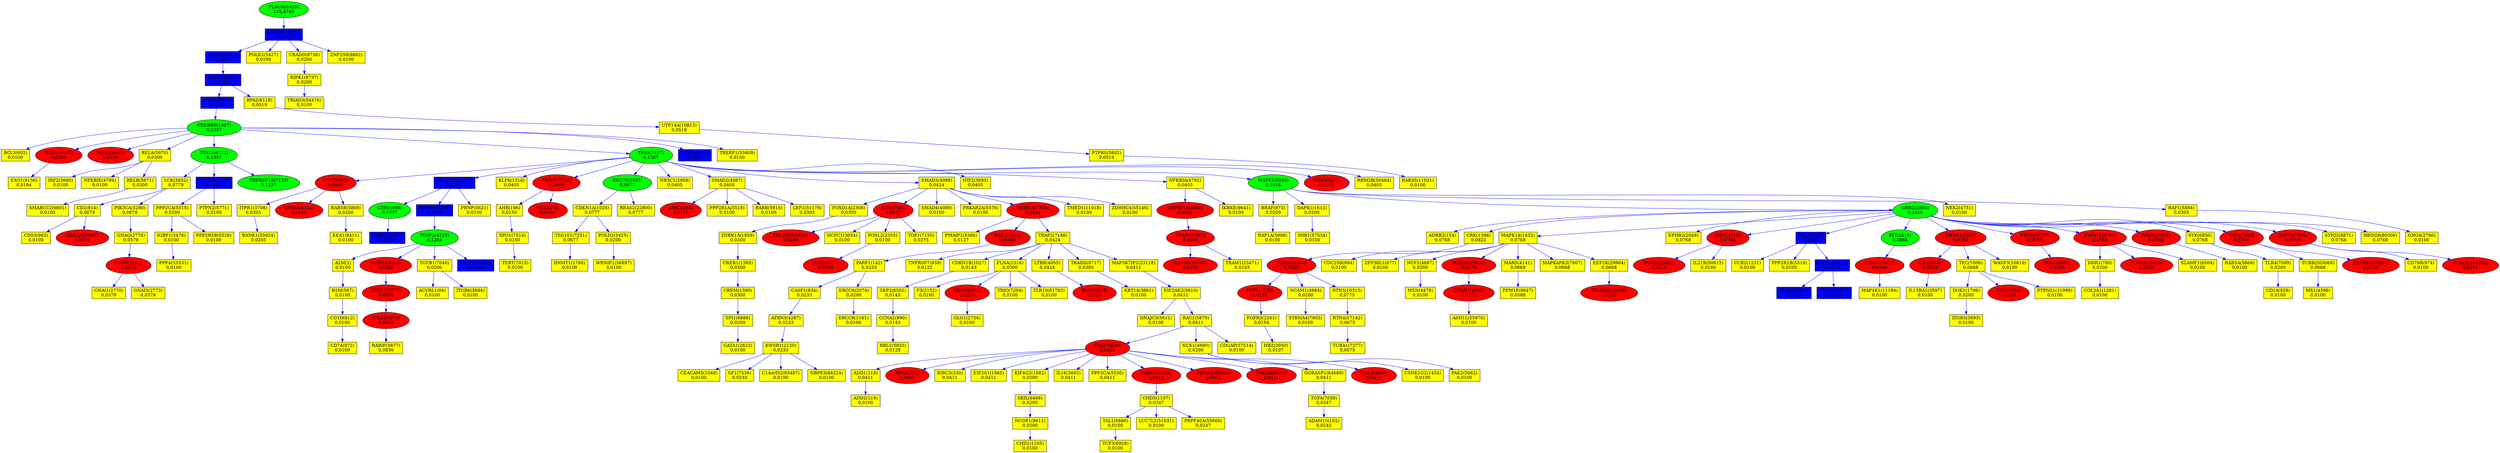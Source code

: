 digraph tmp_ans0 {
N_0 [shape = box, style = filled, fillcolor = yellow, label = "ADD1(118)\n0,0411"];
N_1 [shape = box, style = filled, fillcolor = yellow, label = "ADD2(119)\n0,0100"];
N_2 [shape = box, style = filled, fillcolor = yellow, label = "PARP1(142)\n0,0233"];
N_3 [shape = box, style = filled, fillcolor = yellow, label = "ADRB2(154)\n0,0768"];
N_4 [shape = box, style = filled, fillcolor = yellow, label = "AHR(196)\n0,0150"];
N_5 [shape = box, style = filled, fillcolor = yellow, label = "A2M(2)\n0,0100"];
N_6 [shape = box, style = filled, fillcolor = yellow, label = "ACVRL1(94)\n0,0100"];
N_7 [shape = ellipse, style = filled, fillcolor = red, label = "BIRC5(332)\n0,0411"];
N_8 [shape = box, style = filled, fillcolor = yellow, label = "ADAM10(102)\n0,0243"];
N_9 [shape = box, style = filled, fillcolor = yellow, label = "B2M(567)\n0,0100"];
N_10 [shape = box, style = filled, fillcolor = yellow, label = "BRAF(673)\n0,0200"];
N_11 [shape = box, style = filled, fillcolor = yellow, label = "DDR1(780)\n0,0200"];
N_12 [shape = box, style = filled, fillcolor = yellow, label = "CASP1(834)\n0,0233"];
N_13 [shape = ellipse, style = filled, fillcolor = red, label = "CASP3(836)\n0,0411"];
N_14 [shape = box, style = filled, fillcolor = yellow, label = "BIRC3(330)\n0,0411"];
N_15 [shape = ellipse, style = filled, fillcolor = red, label = "BIRC2(329)\n0,0424"];
N_16 [shape = box, style = filled, fillcolor = yellow, label = "CD2(914)\n0,0679"];
N_17 [shape = box, style = filled, fillcolor = yellow, label = "TNFRSF7(939)\n0,0122"];
N_18 [shape = box, style = filled, fillcolor = yellow, label = "CD74(972)\n0,0100"];
N_19 [shape = box, style = filled, fillcolor = yellow, label = "CD1D(912)\n0,0100"];
N_20 [shape = box, style = filled, fillcolor = yellow, label = "CCNA2(890)\n0,0143"];
N_21 [shape = ellipse, style = filled, fillcolor = red, label = "CDC2(983)\n0,0405"];
N_22 [shape = ellipse, style = filled, fillcolor = green, label = "CDH1(999)\n0,1337"];
N_23 [shape = box, style = filled, fillcolor = yellow, label = "CDKN1A(1026)\n0,0777"];
N_24 [shape = box, style = filled, fillcolor = yellow, label = "CHD3(1107)\n0,0347"];
N_25 [shape = box, style = filled, fillcolor = yellow, label = "CDC25B(994)\n0,0100"];
N_26 [shape = box, style = filled, fillcolor = yellow, label = "CDKN1B(1027)\n0,0143"];
N_27 [shape = box, style = filled, fillcolor = yellow, label = "CCR2(1231)\n0,0100"];
N_28 [shape = box, style = filled, fillcolor = yellow, label = "BCL3(602)\n0,0100"];
N_29 [shape = box, style = filled, fillcolor = yellow, label = "CREB1(1385)\n0,0300"];
N_30 [shape = ellipse, style = filled, fillcolor = green, label = "CREBBP(1387)\n0,1337"];
N_31 [shape = box, style = filled, fillcolor = blue, label = "CAMK4(814)\n0,1337"];
N_32 [shape = box, style = filled, fillcolor = yellow, label = "CREM(1390)\n0,0300"];
N_33 [shape = box, style = filled, fillcolor = yellow, label = "CRK(1398)\n0,0822"];
N_34 [shape = box, style = filled, fillcolor = yellow, label = "ZFP36L1(677)\n0,0100"];
N_35 [shape = box, style = filled, fillcolor = blue, label = "CSNK2A1(1457)\n0,1337"];
N_36 [shape = box, style = filled, fillcolor = yellow, label = "MAPK14(1432)\n0,0768"];
N_37 [shape = box, style = filled, fillcolor = yellow, label = "CD14(929)\n0,0100"];
N_38 [shape = box, style = filled, fillcolor = yellow, label = "DAPK1(1612)\n0,0200"];
N_39 [shape = box, style = filled, fillcolor = yellow, label = "ERCC8(1161)\n0,0100"];
N_40 [shape = box, style = filled, fillcolor = yellow, label = "DNMT1(1786)\n0,0100"];
N_41 [shape = ellipse, style = filled, fillcolor = red, label = "TSC22D3(1831)\n0,0299"];
N_42 [shape = box, style = filled, fillcolor = blue, label = "EEF1A1(1915)\n0,1337"];
N_43 [shape = box, style = filled, fillcolor = yellow, label = "KLF6(1316)\n0,0405"];
N_44 [shape = box, style = filled, fillcolor = yellow, label = "EIF2S1(1965)\n0,0411"];
N_45 [shape = box, style = filled, fillcolor = yellow, label = "EIF4G2(1982)\n0,0200"];
N_46 [shape = ellipse, style = filled, fillcolor = red, label = "EP300(2033)\n0,0605"];
N_47 [shape = box, style = filled, fillcolor = yellow, label = "EPHB2(2048)\n0,0768"];
N_48 [shape = box, style = filled, fillcolor = yellow, label = "CEACAM5(1048)\n0,0100"];
N_49 [shape = box, style = filled, fillcolor = yellow, label = "EWSR1(2130)\n0,0233"];
N_50 [shape = box, style = filled, fillcolor = yellow, label = "F3(2152)\n0,0100"];
N_51 [shape = box, style = filled, fillcolor = yellow, label = "DOK1(1796)\n0,0200"];
N_52 [shape = box, style = filled, fillcolor = yellow, label = "COL3A1(1281)\n0,0100"];
N_53 [shape = ellipse, style = filled, fillcolor = red, label = "FGFR1(2260)\n0,0822"];
N_54 [shape = ellipse, style = filled, fillcolor = red, label = "FGF5(2250)\n0,0154"];
N_55 [shape = box, style = filled, fillcolor = yellow, label = "FGFR3(2261)\n0,0154"];
N_56 [shape = box, style = filled, fillcolor = yellow, label = "DYRK1A(1859)\n0,0300"];
N_57 [shape = box, style = filled, fillcolor = yellow, label = "FLNA(2316)\n0,0300"];
N_58 [shape = box, style = filled, fillcolor = yellow, label = "CD79B(974)\n0,0100"];
N_59 [shape = box, style = filled, fillcolor = yellow, label = "FOXO1A(2308)\n0,0300"];
N_60 [shape = box, style = filled, fillcolor = blue, label = "GAPDH(2597)\n0,1337"];
N_61 [shape = ellipse, style = filled, fillcolor = green, label = "XRCC6(2547)\n0,0877"];
N_62 [shape = box, style = filled, fillcolor = yellow, label = "CD53(963)\n0,0100"];
N_63 [shape = box, style = filled, fillcolor = yellow, label = "GNAI1(2770)\n0,0379"];
N_64 [shape = box, style = filled, fillcolor = yellow, label = "GNAI3(2773)\n0,0379"];
N_65 [shape = box, style = filled, fillcolor = yellow, label = "GNAQ(2776)\n0,0579"];
N_66 [shape = ellipse, style = filled, fillcolor = green, label = "GRB2(2885)\n0,1016"];
N_67 [shape = box, style = filled, fillcolor = yellow, label = "NR3C1(2908)\n0,0405"];
N_68 [shape = box, style = filled, fillcolor = yellow, label = "ERCC6(2074)\n0,0200"];
N_69 [shape = box, style = filled, fillcolor = yellow, label = "HBZ(3050)\n0,0107"];
N_70 [shape = box, style = filled, fillcolor = yellow, label = "HCFC1(3054)\n0,0100"];
N_71 [shape = box, style = filled, fillcolor = yellow, label = "CHD1(1105)\n0,0100"];
N_72 [shape = ellipse, style = filled, fillcolor = red, label = "IFNAR2(3455)\n0,0116"];
N_73 [shape = ellipse, style = filled, fillcolor = red, label = "IFNGR1(3459)\n0,0239"];
N_74 [shape = ellipse, style = filled, fillcolor = red, label = "IL13(3596)\n0,0668"];
N_75 [shape = box, style = filled, fillcolor = yellow, label = "IL16(3603)\n0,0411"];
N_76 [shape = ellipse, style = filled, fillcolor = red, label = "ITGA3(3675)\n0,0830"];
N_77 [shape = box, style = filled, fillcolor = yellow, label = "ITGB5(3693)\n0,0100"];
N_78 [shape = box, style = filled, fillcolor = yellow, label = "ITPR1(3708)\n0,0305"];
N_79 [shape = ellipse, style = filled, fillcolor = red, label = "JAK1(3716)\n0,0768"];
N_80 [shape = box, style = filled, fillcolor = blue, label = "JAK2(3717)\n0,1016"];
N_81 [shape = ellipse, style = filled, fillcolor = red, label = "JUN(3725)\n0,0338"];
N_82 [shape = box, style = filled, fillcolor = yellow, label = "FOSL2(2355)\n0,0100"];
N_83 [shape = ellipse, style = filled, fillcolor = red, label = "ANK3(288)\n0,0135"];
N_84 [shape = ellipse, style = filled, fillcolor = green, label = "KIT(3815)\n0,0868"];
N_85 [shape = box, style = filled, fillcolor = blue, label = "IGFBP3(3486)\n0,1264"];
N_86 [shape = box, style = filled, fillcolor = yellow, label = "LCK(3932)\n0,0779"];
N_87 [shape = box, style = filled, fillcolor = yellow, label = "GATA1(2623)\n0,0100"];
N_88 [shape = box, style = filled, fillcolor = yellow, label = "LTBR(4055)\n0,0424"];
N_89 [shape = box, style = filled, fillcolor = yellow, label = "SMAD2(4087)\n0,0405"];
N_90 [shape = ellipse, style = filled, fillcolor = red, label = "JUND(3727)\n0,0100"];
N_91 [shape = box, style = filled, fillcolor = yellow, label = "SMAD3(4088)\n0,0424"];
N_92 [shape = box, style = filled, fillcolor = yellow, label = "SMAD4(4089)\n0,0100"];
N_93 [shape = ellipse, style = filled, fillcolor = red, label = "SMAD7(4092)\n0,0170"];
N_94 [shape = box, style = filled, fillcolor = yellow, label = "IGBP1(3476)\n0,0100"];
N_95 [shape = ellipse, style = filled, fillcolor = green, label = "MMP2(4313)\n0,1264"];
N_96 [shape = ellipse, style = filled, fillcolor = red, label = "MSH2(4436)\n0,0294"];
N_97 [shape = box, style = filled, fillcolor = yellow, label = "MSN(4478)\n0,0100"];
N_98 [shape = ellipse, style = filled, fillcolor = red, label = "MSX1(4487)\n0,0100"];
N_99 [shape = box, style = filled, fillcolor = yellow, label = "MX1(4599)\n0,0100"];
N_100 [shape = box, style = filled, fillcolor = yellow, label = "NCAM1(4684)\n0,0200"];
N_101 [shape = box, style = filled, fillcolor = yellow, label = "NCF1(4687)\n0,0200"];
N_102 [shape = box, style = filled, fillcolor = yellow, label = "CSNK1G2(1455)\n0,0100"];
N_103 [shape = box, style = filled, fillcolor = yellow, label = "HIP2(3093)\n0,0405"];
N_104 [shape = box, style = filled, fillcolor = yellow, label = "NCK1(4690)\n0,0200"];
N_105 [shape = box, style = filled, fillcolor = yellow, label = "NEK2(4751)\n0,0100"];
N_106 [shape = box, style = filled, fillcolor = yellow, label = "IRF2(3660)\n0,0100"];
N_107 [shape = box, style = filled, fillcolor = yellow, label = "GLG1(2734)\n0,0100"];
N_108 [shape = box, style = filled, fillcolor = yellow, label = "NFKBIA(4792)\n0,0405"];
N_109 [shape = box, style = filled, fillcolor = yellow, label = "PAK2(5062)\n0,0100"];
N_110 [shape = ellipse, style = filled, fillcolor = red, label = "PIK3R1(5295)\n0,0768"];
N_111 [shape = box, style = filled, fillcolor = yellow, label = "PIK3CA(5290)\n0,0679"];
N_112 [shape = box, style = filled, fillcolor = yellow, label = "KRT14(3861)\n0,0100"];
N_113 [shape = box, style = filled, fillcolor = yellow, label = "PMAIP1(5366)\n0,0127"];
N_114 [shape = box, style = filled, fillcolor = yellow, label = "PPP2CA(5515)\n0,0200"];
N_115 [shape = box, style = filled, fillcolor = yellow, label = "PPP2R1B(5519)\n0,0100"];
N_116 [shape = box, style = filled, fillcolor = yellow, label = "PPP2R1A(5518)\n0,0100"];
N_117 [shape = box, style = filled, fillcolor = yellow, label = "PPP3CA(5530)\n0,0411"];
N_118 [shape = box, style = filled, fillcolor = yellow, label = "NFKBIE(4794)\n0,0100"];
N_119 [shape = box, style = filled, fillcolor = yellow, label = "PRKAR2A(5576)\n0,0100"];
N_120 [shape = ellipse, style = filled, fillcolor = green, label = "MAPK1(5594)\n0,1016"];
N_121 [shape = box, style = filled, fillcolor = yellow, label = "EIF2AK2(5610)\n0,0411"];
N_122 [shape = box, style = filled, fillcolor = yellow, label = "DNAJC3(5611)\n0,0100"];
N_123 [shape = box, style = filled, fillcolor = yellow, label = "PRNP(5621)\n0,0100"];
N_124 [shape = box, style = filled, fillcolor = yellow, label = "ATXN3(4287)\n0,0233"];
N_125 [shape = box, style = filled, fillcolor = blue, label = "LAMA4(3910)\n0,1337"];
N_126 [shape = ellipse, style = filled, fillcolor = red, label = "PTPN6(5777)\n0,0768"];
N_127 [shape = box, style = filled, fillcolor = blue, label = "PTPRM(5797)\n0,1337"];
N_128 [shape = ellipse, style = filled, fillcolor = red, label = "PTPN11(5781)\n0,0768"];
N_129 [shape = box, style = filled, fillcolor = yellow, label = "RAB5A(5868)\n0,0100"];
N_130 [shape = box, style = filled, fillcolor = yellow, label = "RAC1(5879)\n0,0411"];
N_131 [shape = ellipse, style = filled, fillcolor = red, label = "RAD51(5888)\n0,0411"];
N_132 [shape = box, style = filled, fillcolor = yellow, label = "RAF1(5894)\n0,0305"];
N_133 [shape = box, style = filled, fillcolor = yellow, label = "GNG4(2786)\n0,0100"];
N_134 [shape = box, style = filled, fillcolor = yellow, label = "RAP1A(5906)\n0,0100"];
N_135 [shape = ellipse, style = filled, fillcolor = red, label = "RASA1(5921)\n0,0768"];
N_136 [shape = ellipse, style = filled, fillcolor = red, label = "MNDA(4332)\n0,0198"];
N_137 [shape = ellipse, style = filled, fillcolor = red, label = "RARA(5914)\n0,0233"];
N_138 [shape = box, style = filled, fillcolor = yellow, label = "RBL1(5933)\n0,0128"];
N_139 [shape = box, style = filled, fillcolor = yellow, label = "PPP4C(5531)\n0,0100"];
N_140 [shape = box, style = filled, fillcolor = yellow, label = "RELA(5970)\n0,0300"];
N_141 [shape = box, style = filled, fillcolor = yellow, label = "RELB(5971)\n0,0200"];
N_142 [shape = box, style = filled, fillcolor = yellow, label = "RPA2(6118)\n0,0519"];
N_143 [shape = box, style = filled, fillcolor = yellow, label = "RARB(5915)\n0,0100"];
N_144 [shape = ellipse, style = filled, fillcolor = red, label = "MAP2K3(5606)\n0,0170"];
N_145 [shape = ellipse, style = filled, fillcolor = red, label = "MMP14(4323)\n0,0830"];
N_146 [shape = ellipse, style = filled, fillcolor = red, label = "SELE(6401)\n0,0200"];
N_147 [shape = box, style = filled, fillcolor = yellow, label = "PTPN2(5771)\n0,0100"];
N_148 [shape = box, style = filled, fillcolor = yellow, label = "SKIL(6498)\n0,0200"];
N_149 [shape = box, style = filled, fillcolor = yellow, label = "SLAMF1(6504)\n0,0100"];
N_150 [shape = box, style = filled, fillcolor = yellow, label = "SPI1(6688)\n0,0200"];
N_151 [shape = ellipse, style = filled, fillcolor = green, label = "STAT1(6772)\n0,1337"];
N_152 [shape = box, style = filled, fillcolor = blue, label = "STAT5A(6776)\n0,1337"];
N_153 [shape = ellipse, style = filled, fillcolor = red, label = "RPS6KB1(6198)\n0,0568"];
N_154 [shape = ellipse, style = filled, fillcolor = green, label = "PLAUR(5329)\n115,4740"];
N_155 [shape = box, style = filled, fillcolor = yellow, label = "SYK(6850)\n0,0768"];
N_156 [shape = box, style = filled, fillcolor = blue, label = "TCEB2(6923)\n0,1016"];
N_157 [shape = box, style = filled, fillcolor = yellow, label = "TCF3(6929)\n0,0100"];
N_158 [shape = box, style = filled, fillcolor = yellow, label = "TAL1(6886)\n0,0100"];
N_159 [shape = box, style = filled, fillcolor = yellow, label = "SKP2(6502)\n0,0143"];
N_160 [shape = box, style = filled, fillcolor = yellow, label = "TEC(7006)\n0,0668"];
N_161 [shape = box, style = filled, fillcolor = yellow, label = "TERT(7015)\n0,0100"];
N_162 [shape = box, style = filled, fillcolor = yellow, label = "RAB5B(5869)\n0,0200"];
N_163 [shape = box, style = filled, fillcolor = yellow, label = "TGFA(7039)\n0,0347"];
N_164 [shape = box, style = filled, fillcolor = yellow, label = "ITGB6(3694)\n0,0100"];
N_165 [shape = box, style = filled, fillcolor = yellow, label = "TGFB1(7040)\n0,0200"];
N_166 [shape = box, style = filled, fillcolor = yellow, label = "POLE2(5427)\n0,0100"];
N_167 [shape = box, style = filled, fillcolor = yellow, label = "TLR4(7099)\n0,0200"];
N_168 [shape = box, style = filled, fillcolor = yellow, label = "TOP1(7150)\n0,0275"];
N_169 [shape = ellipse, style = filled, fillcolor = green, label = "TP53(7157)\n0,1337"];
N_170 [shape = ellipse, style = filled, fillcolor = green, label = "TNFRSF1B(7133)\n0,1337"];
N_171 [shape = box, style = filled, fillcolor = yellow, label = "TRAF2(7186)\n0,0424"];
N_172 [shape = ellipse, style = filled, fillcolor = red, label = "TRAF6(7189)\n0,0205"];
N_173 [shape = ellipse, style = filled, fillcolor = red, label = "TSHR(7253)\n0,0479"];
N_174 [shape = box, style = filled, fillcolor = yellow, label = "TSG101(7251)\n0,0677"];
N_175 [shape = box, style = filled, fillcolor = yellow, label = "TUBA1(7277)\n0,0575"];
N_176 [shape = ellipse, style = filled, fillcolor = red, label = "WAS(7454)\n0,0568"];
N_177 [shape = box, style = filled, fillcolor = yellow, label = "POLD2(5425)\n0,0200"];
N_178 [shape = box, style = filled, fillcolor = yellow, label = "XPO1(7514)\n0,0150"];
N_179 [shape = ellipse, style = filled, fillcolor = red, label = "VAV1(7409)\n0,0768"];
N_180 [shape = ellipse, style = filled, fillcolor = red, label = "ZAP70(7535)\n0,0768"];
N_181 [shape = ellipse, style = filled, fillcolor = red, label = "ZBTB16(7704)\n0,0424"];
N_182 [shape = box, style = filled, fillcolor = yellow, label = "ST8SIA4(7903)\n0,0100"];
N_183 [shape = box, style = filled, fillcolor = yellow, label = "MARS(4141)\n0,0668"];
N_184 [shape = box, style = filled, fillcolor = yellow, label = "SF1(7536)\n0,0233"];
N_185 [shape = box, style = filled, fillcolor = yellow, label = "EEA1(8411)\n0,0100"];
N_186 [shape = box, style = filled, fillcolor = yellow, label = "PTPRS(5802)\n0,0519"];
N_187 [shape = ellipse, style = filled, fillcolor = red, label = "TNFSF11(8600)\n0,0305"];
N_188 [shape = ellipse, style = filled, fillcolor = red, label = "PIP5K1A(8394)\n0,0411"];
N_189 [shape = box, style = filled, fillcolor = yellow, label = "TRADD(8717)\n0,0300"];
N_190 [shape = box, style = filled, fillcolor = yellow, label = "RIPK1(8737)\n0,0200"];
N_191 [shape = box, style = filled, fillcolor = yellow, label = "SYNJ2(8871)\n0,0768"];
N_192 [shape = box, style = filled, fillcolor = blue, label = "SOCS2(8835)\n0,1016"];
N_193 [shape = box, style = filled, fillcolor = yellow, label = "SMARCC2(6601)\n0,0100"];
N_194 [shape = box, style = filled, fillcolor = blue, label = "STAT4(6775)\n0,1337"];
N_195 [shape = box, style = filled, fillcolor = yellow, label = "NCOR1(9611)\n0,0200"];
N_196 [shape = box, style = filled, fillcolor = yellow, label = "PPM1F(9647)\n0,0568"];
N_197 [shape = ellipse, style = filled, fillcolor = red, label = "GRAP2(9402)\n0,0100"];
N_198 [shape = ellipse, style = filled, fillcolor = red, label = "PDCD8(9131)\n0,0411"];
N_199 [shape = box, style = filled, fillcolor = yellow, label = "IKBKE(9641)\n0,0100"];
N_200 [shape = box, style = filled, fillcolor = yellow, label = "RTN3(10313)\n0,0775"];
N_201 [shape = ellipse, style = filled, fillcolor = red, label = "ROS1(6098)\n0,0158"];
N_202 [shape = box, style = filled, fillcolor = yellow, label = "RABIF(5877)\n0,0830"];
N_203 [shape = box, style = filled, fillcolor = yellow, label = "UTP14A(10813)\n0,0519"];
N_204 [shape = box, style = filled, fillcolor = yellow, label = "CRADD(8738)\n0,0200"];
N_205 [shape = box, style = filled, fillcolor = yellow, label = "MAP4K1(11184)\n0,0100"];
N_206 [shape = ellipse, style = filled, fillcolor = red, label = "MTA2(9219)\n0,0405"];
N_207 [shape = ellipse, style = filled, fillcolor = red, label = "CD2AP(23607)\n0,0579"];
N_208 [shape = box, style = filled, fillcolor = yellow, label = "MAPKAPK3(7867)\n0,0668"];
N_209 [shape = box, style = filled, fillcolor = yellow, label = "LEF1(51176)\n0,0305"];
N_210 [shape = box, style = filled, fillcolor = yellow, label = "LUC7L2(51631)\n0,0100"];
N_211 [shape = box, style = filled, fillcolor = yellow, label = "TRIAD3(54476)\n0,0100"];
N_212 [shape = box, style = filled, fillcolor = yellow, label = "RRAS2(22800)\n0,0777"];
N_213 [shape = box, style = filled, fillcolor = yellow, label = "PRPF40A(55660)\n0,0247"];
N_214 [shape = box, style = filled, fillcolor = yellow, label = "ZNF259(8882)\n0,0100"];
N_215 [shape = box, style = filled, fillcolor = yellow, label = "WRNIP1(56897)\n0,0100"];
N_216 [shape = box, style = filled, fillcolor = yellow, label = "IL21R(50615)\n0,0100"];
N_217 [shape = box, style = filled, fillcolor = yellow, label = "GORASP1(64689)\n0,0411"];
N_218 [shape = ellipse, style = filled, fillcolor = red, label = "IL17RB(55540)\n0,0105"];
N_219 [shape = box, style = filled, fillcolor = yellow, label = "RTN4(57142)\n0,0675"];
N_220 [shape = box, style = filled, fillcolor = yellow, label = "RAB35(11021)\n0,0100"];
N_221 [shape = box, style = filled, fillcolor = yellow, label = "MED28(80306)\n0,0768"];
N_222 [shape = box, style = filled, fillcolor = yellow, label = "C14orf32(93487)\n0,0100"];
N_223 [shape = box, style = filled, fillcolor = yellow, label = "TRAM1(23471)\n0,0105"];
N_224 [shape = box, style = filled, fillcolor = yellow, label = "NBPF3(84224)\n0,0100"];
N_225 [shape = box, style = filled, fillcolor = yellow, label = "WASF3(10810)\n0,0100"];
N_226 [shape = box, style = filled, fillcolor = yellow, label = "TUBB(203068)\n0,0668"];
N_227 [shape = box, style = filled, fillcolor = yellow, label = "MAP3K7IP2(23118)\n0,0411"];
N_228 [shape = box, style = filled, fillcolor = yellow, label = "TRIO(7204)\n0,0100"];
N_229 [shape = box, style = filled, fillcolor = yellow, label = "PTPN21(11099)\n0,0100"];
N_230 [shape = ellipse, style = filled, fillcolor = red, label = "MYL3(4634)\n0,0411"];
N_231 [shape = box, style = filled, fillcolor = yellow, label = "TLR10(81793)\n0,0100"];
N_232 [shape = ellipse, style = filled, fillcolor = red, label = "ZNF655(79027)\n0,0100"];
N_233 [shape = box, style = filled, fillcolor = yellow, label = "TRERF1(55809)\n0,0100"];
N_234 [shape = box, style = filled, fillcolor = blue, label = "SOCS3(9021)\n0,1016"];
N_235 [shape = box, style = filled, fillcolor = yellow, label = "EEF2K(29904)\n0,0668"];
N_236 [shape = box, style = filled, fillcolor = yellow, label = "CDGAP(57514)\n0,0100"];
N_237 [shape = box, style = filled, fillcolor = yellow, label = "MIB1(57534)\n0,0100"];
N_238 [shape = box, style = filled, fillcolor = yellow, label = "IL13RA1(3597)\n0,0100"];
N_239 [shape = ellipse, style = filled, fillcolor = red, label = "P8(26471)\n0,0100"];
N_240 [shape = ellipse, style = filled, fillcolor = red, label = "TIMP2(7077)\n0,0830"];
N_241 [shape = box, style = filled, fillcolor = yellow, label = "BANK1(55024)\n0,0205"];
N_242 [shape = box, style = filled, fillcolor = blue, label = "MMP17(4326)\n0,1264"];
N_243 [shape = box, style = filled, fillcolor = yellow, label = "TMED1(11018)\n0,0100"];
N_244 [shape = box, style = filled, fillcolor = yellow, label = "ZDHHC4(55146)\n0,0100"];
N_245 [shape = box, style = filled, fillcolor = yellow, label = "ASH1L(55870)\n0,0100"];
N_246 [shape = box, style = filled, fillcolor = yellow, label = "EXO1(9156)\n0,0194"];
N_247 [shape = box, style = filled, fillcolor = yellow, label = "PPP2R5B(5526)\n0,0100"];
N_248 [shape = box, style = filled, fillcolor = yellow, label = "RRM2B(50484)\n0,0405"];
N_249 [shape = ellipse, style = filled, fillcolor = red, label = "FCRL3(115352)\n0,0191"];
N_0 -> N_1 [ color = blue ];
N_5 -> N_9 [ color = blue ];
N_2 -> N_12 [ color = blue ];
N_13 -> N_0 [ color = blue ];
N_13 -> N_7 [ color = blue ];
N_13 -> N_14 [ color = blue ];
N_9 -> N_19 [ color = blue ];
N_19 -> N_18 [ color = blue ];
N_30 -> N_28 [ color = blue ];
N_31 -> N_30 [ color = blue ];
N_29 -> N_32 [ color = blue ];
N_35 -> N_22 [ color = blue ];
N_36 -> N_25 [ color = blue ];
N_36 -> N_34 [ color = blue ];
N_13 -> N_44 [ color = blue ];
N_13 -> N_45 [ color = blue ];
N_46 -> N_4 [ color = blue ];
N_49 -> N_48 [ color = blue ];
N_11 -> N_52 [ color = blue ];
N_33 -> N_53 [ color = blue ];
N_53 -> N_54 [ color = blue ];
N_54 -> N_55 [ color = blue ];
N_56 -> N_29 [ color = blue ];
N_57 -> N_50 [ color = blue ];
N_59 -> N_56 [ color = blue ];
N_60 -> N_31 [ color = blue ];
N_61 -> N_23 [ color = blue ];
N_16 -> N_62 [ color = blue ];
N_66 -> N_3 [ color = blue ];
N_66 -> N_33 [ color = blue ];
N_66 -> N_36 [ color = blue ];
N_66 -> N_47 [ color = blue ];
N_2 -> N_68 [ color = blue ];
N_68 -> N_39 [ color = blue ];
N_55 -> N_69 [ color = blue ];
N_13 -> N_75 [ color = blue ];
N_51 -> N_77 [ color = blue ];
N_21 -> N_78 [ color = blue ];
N_66 -> N_79 [ color = blue ];
N_79 -> N_72 [ color = blue ];
N_80 -> N_27 [ color = blue ];
N_66 -> N_80 [ color = blue ];
N_81 -> N_41 [ color = blue ];
N_81 -> N_70 [ color = blue ];
N_81 -> N_82 [ color = blue ];
N_66 -> N_84 [ color = blue ];
N_35 -> N_85 [ color = blue ];
N_86 -> N_16 [ color = blue ];
N_88 -> N_15 [ color = blue ];
N_89 -> N_83 [ color = blue ];
N_82 -> N_90 [ color = blue ];
N_91 -> N_59 [ color = blue ];
N_91 -> N_81 [ color = blue ];
N_91 -> N_92 [ color = blue ];
N_95 -> N_5 [ color = blue ];
N_85 -> N_95 [ color = blue ];
N_30 -> N_96 [ color = blue ];
N_30 -> N_98 [ color = blue ];
N_53 -> N_100 [ color = blue ];
N_36 -> N_101 [ color = blue ];
N_101 -> N_97 [ color = blue ];
N_104 -> N_102 [ color = blue ];
N_104 -> N_109 [ color = blue ];
N_66 -> N_110 [ color = blue ];
N_110 -> N_74 [ color = blue ];
N_111 -> N_65 [ color = blue ];
N_86 -> N_111 [ color = blue ];
N_114 -> N_94 [ color = blue ];
N_80 -> N_115 [ color = blue ];
N_89 -> N_116 [ color = blue ];
N_13 -> N_117 [ color = blue ];
N_91 -> N_119 [ color = blue ];
N_120 -> N_10 [ color = blue ];
N_120 -> N_38 [ color = blue ];
N_120 -> N_66 [ color = blue ];
N_120 -> N_105 [ color = blue ];
N_121 -> N_122 [ color = blue ];
N_35 -> N_123 [ color = blue ];
N_12 -> N_124 [ color = blue ];
N_124 -> N_49 [ color = blue ];
N_42 -> N_125 [ color = blue ];
N_125 -> N_60 [ color = blue ];
N_66 -> N_126 [ color = blue ];
N_22 -> N_127 [ color = blue ];
N_128 -> N_11 [ color = blue ];
N_66 -> N_128 [ color = blue ];
N_128 -> N_73 [ color = blue ];
N_130 -> N_13 [ color = blue ];
N_130 -> N_104 [ color = blue ];
N_121 -> N_130 [ color = blue ];
N_13 -> N_131 [ color = blue ];
N_131 -> N_24 [ color = blue ];
N_120 -> N_132 [ color = blue ];
N_132 -> N_133 [ color = blue ];
N_10 -> N_134 [ color = blue ];
N_66 -> N_135 [ color = blue ];
N_135 -> N_129 [ color = blue ];
N_21 -> N_136 [ color = blue ];
N_137 -> N_2 [ color = blue ];
N_20 -> N_138 [ color = blue ];
N_94 -> N_139 [ color = blue ];
N_30 -> N_140 [ color = blue ];
N_140 -> N_106 [ color = blue ];
N_140 -> N_118 [ color = blue ];
N_140 -> N_141 [ color = blue ];
N_60 -> N_142 [ color = blue ];
N_89 -> N_143 [ color = blue ];
N_36 -> N_144 [ color = blue ];
N_144 -> N_93 [ color = blue ];
N_95 -> N_145 [ color = blue ];
N_57 -> N_146 [ color = blue ];
N_146 -> N_107 [ color = blue ];
N_45 -> N_148 [ color = blue ];
N_128 -> N_149 [ color = blue ];
N_32 -> N_150 [ color = blue ];
N_150 -> N_87 [ color = blue ];
N_30 -> N_151 [ color = blue ];
N_151 -> N_86 [ color = blue ];
N_152 -> N_114 [ color = blue ];
N_152 -> N_147 [ color = blue ];
N_151 -> N_152 [ color = blue ];
N_154 -> N_42 [ color = blue ];
N_66 -> N_155 [ color = blue ];
N_24 -> N_158 [ color = blue ];
N_158 -> N_157 [ color = blue ];
N_159 -> N_20 [ color = blue ];
N_26 -> N_159 [ color = blue ];
N_160 -> N_51 [ color = blue ];
N_110 -> N_160 [ color = blue ];
N_21 -> N_162 [ color = blue ];
N_163 -> N_8 [ color = blue ];
N_165 -> N_6 [ color = blue ];
N_95 -> N_165 [ color = blue ];
N_165 -> N_164 [ color = blue ];
N_42 -> N_166 [ color = blue ];
N_167 -> N_37 [ color = blue ];
N_155 -> N_167 [ color = blue ];
N_81 -> N_168 [ color = blue ];
N_169 -> N_21 [ color = blue ];
N_30 -> N_169 [ color = blue ];
N_169 -> N_35 [ color = blue ];
N_169 -> N_43 [ color = blue ];
N_169 -> N_46 [ color = blue ];
N_169 -> N_61 [ color = blue ];
N_169 -> N_67 [ color = blue ];
N_169 -> N_89 [ color = blue ];
N_169 -> N_91 [ color = blue ];
N_169 -> N_103 [ color = blue ];
N_169 -> N_108 [ color = blue ];
N_169 -> N_120 [ color = blue ];
N_151 -> N_170 [ color = blue ];
N_171 -> N_17 [ color = blue ];
N_171 -> N_26 [ color = blue ];
N_171 -> N_57 [ color = blue ];
N_171 -> N_88 [ color = blue ];
N_173 -> N_63 [ color = blue ];
N_173 -> N_64 [ color = blue ];
N_65 -> N_173 [ color = blue ];
N_23 -> N_174 [ color = blue ];
N_174 -> N_40 [ color = blue ];
N_160 -> N_176 [ color = blue ];
N_23 -> N_177 [ color = blue ];
N_4 -> N_178 [ color = blue ];
N_178 -> N_161 [ color = blue ];
N_66 -> N_179 [ color = blue ];
N_180 -> N_58 [ color = blue ];
N_66 -> N_180 [ color = blue ];
N_91 -> N_181 [ color = blue ];
N_181 -> N_113 [ color = blue ];
N_181 -> N_137 [ color = blue ];
N_181 -> N_171 [ color = blue ];
N_100 -> N_182 [ color = blue ];
N_36 -> N_183 [ color = blue ];
N_49 -> N_184 [ color = blue ];
N_162 -> N_185 [ color = blue ];
N_108 -> N_187 [ color = blue ];
N_187 -> N_172 [ color = blue ];
N_13 -> N_188 [ color = blue ];
N_189 -> N_112 [ color = blue ];
N_171 -> N_189 [ color = blue ];
N_66 -> N_191 [ color = blue ];
N_141 -> N_193 [ color = blue ];
N_30 -> N_194 [ color = blue ];
N_195 -> N_71 [ color = blue ];
N_148 -> N_195 [ color = blue ];
N_183 -> N_196 [ color = blue ];
N_84 -> N_197 [ color = blue ];
N_13 -> N_198 [ color = blue ];
N_108 -> N_199 [ color = blue ];
N_53 -> N_200 [ color = blue ];
N_126 -> N_201 [ color = blue ];
N_76 -> N_202 [ color = blue ];
N_142 -> N_203 [ color = blue ];
N_203 -> N_186 [ color = blue ];
N_42 -> N_204 [ color = blue ];
N_204 -> N_190 [ color = blue ];
N_197 -> N_205 [ color = blue ];
N_169 -> N_206 [ color = blue ];
N_16 -> N_207 [ color = blue ];
N_36 -> N_208 [ color = blue ];
N_89 -> N_209 [ color = blue ];
N_24 -> N_210 [ color = blue ];
N_190 -> N_211 [ color = blue ];
N_61 -> N_212 [ color = blue ];
N_24 -> N_213 [ color = blue ];
N_42 -> N_214 [ color = blue ];
N_177 -> N_215 [ color = blue ];
N_79 -> N_216 [ color = blue ];
N_13 -> N_217 [ color = blue ];
N_217 -> N_163 [ color = blue ];
N_172 -> N_218 [ color = blue ];
N_219 -> N_175 [ color = blue ];
N_200 -> N_219 [ color = blue ];
N_186 -> N_220 [ color = blue ];
N_66 -> N_221 [ color = blue ];
N_49 -> N_222 [ color = blue ];
N_172 -> N_223 [ color = blue ];
N_49 -> N_224 [ color = blue ];
N_110 -> N_225 [ color = blue ];
N_226 -> N_99 [ color = blue ];
N_179 -> N_226 [ color = blue ];
N_227 -> N_121 [ color = blue ];
N_171 -> N_227 [ color = blue ];
N_57 -> N_228 [ color = blue ];
N_160 -> N_229 [ color = blue ];
N_13 -> N_230 [ color = blue ];
N_57 -> N_231 [ color = blue ];
N_179 -> N_232 [ color = blue ];
N_30 -> N_233 [ color = blue ];
N_80 -> N_234 [ color = blue ];
N_234 -> N_156 [ color = blue ];
N_234 -> N_192 [ color = blue ];
N_36 -> N_235 [ color = blue ];
N_235 -> N_153 [ color = blue ];
N_130 -> N_236 [ color = blue ];
N_38 -> N_237 [ color = blue ];
N_74 -> N_238 [ color = blue ];
N_46 -> N_239 [ color = blue ];
N_240 -> N_76 [ color = blue ];
N_145 -> N_240 [ color = blue ];
N_78 -> N_241 [ color = blue ];
N_95 -> N_242 [ color = blue ];
N_91 -> N_243 [ color = blue ];
N_91 -> N_244 [ color = blue ];
N_93 -> N_245 [ color = blue ];
N_96 -> N_246 [ color = blue ];
N_114 -> N_247 [ color = blue ];
N_169 -> N_248 [ color = blue ];
N_180 -> N_249 [ color = blue ];
}
